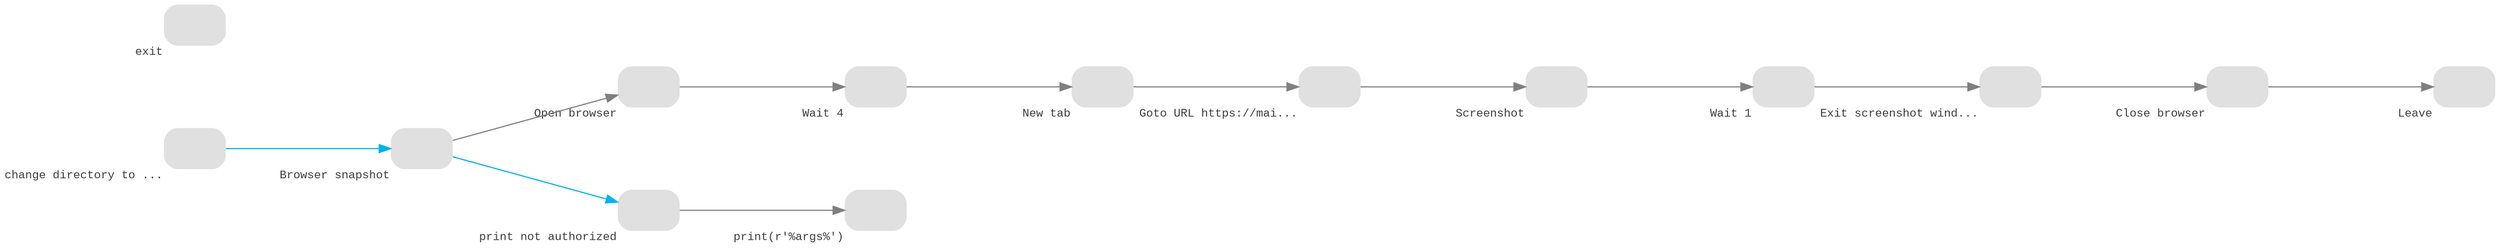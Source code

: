 digraph G { 
        graph [nodesep="1", ranksep="2",rankdir="LR", pack=false];
        node [shape=box, style="rounded,filled,setlinewidth(0)",forcelabels=true,fontname="Courier New",fontsize="10", fontcolor="gray24", fillcolor="gray88"];	A0 [label="",xlabel="print(r'%args%')",image="./node.png"];	B0 [label="",xlabel="exit",image="./node.png"];	C0 [label="",xlabel="Open browser",image="./chrome.png"];	D0 [label="",xlabel="Wait 4",image="./node.png"];	E0 [label="",xlabel="New tab",image="./node.png"];	F0 [label="",xlabel="Goto URL https://mai...",image="./node.png"];	G0 [label="",xlabel="Screenshot",image="./node.png"];	H0 [label="",xlabel="Wait 1",image="./node.png"];	I0 [label="",xlabel="Exit screenshot wind...",image="./node.png"];	J0 [label="",xlabel="Close browser",image="./chrome.png"];	K0 [label="",xlabel="Leave",image="./node.png"];node [shape=box, style="rounded,filled,setlinewidth(0)",forcelabels=true,fontname="Courier New",fontsize="10", fontcolor="gray24", fillcolor="gray88"];	L0 [label="",xlabel="change directory to ...",image="./node.png"];	L0 [label="",xlabel="change directory to ...",image="./node.png"];	L0 [label="",xlabel="change directory to ...",image="./node.png"];	L0 [label="",xlabel="change directory to ...",image="./node.png"];	L0 [label="",xlabel="change directory to ...",image="./node.png"];	M0 [label="",xlabel="Browser snapshot",image="./usb.png"];	N0 [label="",xlabel="print not authorized",image="./python.png"];	L0->M0->N0[color="deepskyblue2"];
A0[color="gray50"];B0[color="gray50"];C0->D0->E0->F0->G0->H0->I0->J0->K0[color="gray50"];M0->C0[color="gray50"];N0->A0[color="gray50"];}